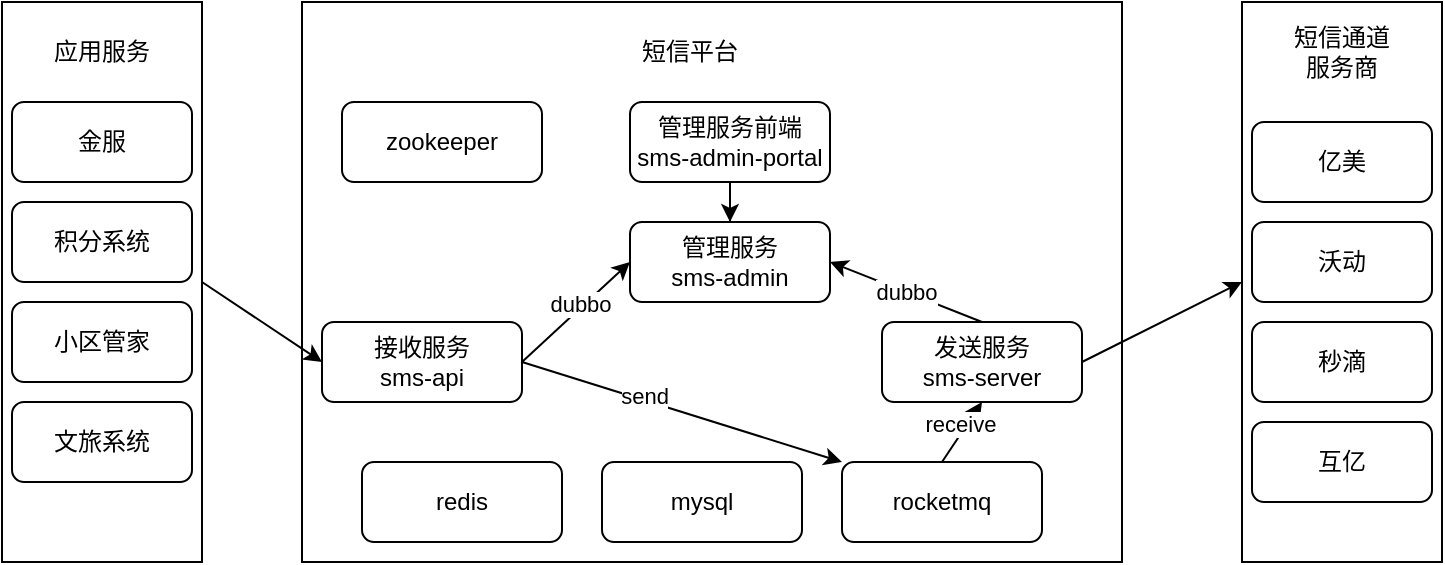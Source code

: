 <mxfile version="20.8.1" type="github">
  <diagram id="c9iqwaSZSdr41dfT_dBc" name="第 1 页">
    <mxGraphModel dx="863" dy="584" grid="1" gridSize="10" guides="1" tooltips="1" connect="1" arrows="1" fold="1" page="1" pageScale="1" pageWidth="827" pageHeight="1169" math="0" shadow="0">
      <root>
        <mxCell id="0" />
        <mxCell id="1" parent="0" />
        <mxCell id="QcCqp50l1s5BhglePW6Y-2" value="&lt;div style=&quot;&quot;&gt;&lt;br&gt;&lt;/div&gt;" style="rounded=0;whiteSpace=wrap;html=1;align=center;" parent="1" vertex="1">
          <mxGeometry x="40" y="250" width="100" height="280" as="geometry" />
        </mxCell>
        <mxCell id="QcCqp50l1s5BhglePW6Y-3" value="" style="rounded=0;whiteSpace=wrap;html=1;" parent="1" vertex="1">
          <mxGeometry x="190" y="250" width="410" height="280" as="geometry" />
        </mxCell>
        <mxCell id="QcCqp50l1s5BhglePW6Y-4" value="应用服务" style="text;html=1;strokeColor=none;fillColor=none;align=center;verticalAlign=middle;whiteSpace=wrap;rounded=0;" parent="1" vertex="1">
          <mxGeometry x="60" y="260" width="60" height="30" as="geometry" />
        </mxCell>
        <mxCell id="QcCqp50l1s5BhglePW6Y-5" value="短信平台" style="text;html=1;strokeColor=none;fillColor=none;align=center;verticalAlign=middle;whiteSpace=wrap;rounded=0;" parent="1" vertex="1">
          <mxGeometry x="354" y="260" width="60" height="30" as="geometry" />
        </mxCell>
        <mxCell id="QcCqp50l1s5BhglePW6Y-6" value="&lt;div style=&quot;&quot;&gt;&lt;br&gt;&lt;/div&gt;" style="rounded=0;whiteSpace=wrap;html=1;align=center;" parent="1" vertex="1">
          <mxGeometry x="660" y="250" width="100" height="280" as="geometry" />
        </mxCell>
        <mxCell id="QcCqp50l1s5BhglePW6Y-7" value="短信通道服务商" style="text;html=1;strokeColor=none;fillColor=none;align=center;verticalAlign=middle;whiteSpace=wrap;rounded=0;" parent="1" vertex="1">
          <mxGeometry x="680" y="260" width="60" height="30" as="geometry" />
        </mxCell>
        <mxCell id="QcCqp50l1s5BhglePW6Y-10" value="金服" style="rounded=1;whiteSpace=wrap;html=1;" parent="1" vertex="1">
          <mxGeometry x="45" y="300" width="90" height="40" as="geometry" />
        </mxCell>
        <mxCell id="QcCqp50l1s5BhglePW6Y-11" value="积分系统" style="rounded=1;whiteSpace=wrap;html=1;" parent="1" vertex="1">
          <mxGeometry x="45" y="350" width="90" height="40" as="geometry" />
        </mxCell>
        <mxCell id="QcCqp50l1s5BhglePW6Y-12" value="小区管家" style="rounded=1;whiteSpace=wrap;html=1;" parent="1" vertex="1">
          <mxGeometry x="45" y="400" width="90" height="40" as="geometry" />
        </mxCell>
        <mxCell id="QcCqp50l1s5BhglePW6Y-13" value="文旅系统" style="rounded=1;whiteSpace=wrap;html=1;" parent="1" vertex="1">
          <mxGeometry x="45" y="450" width="90" height="40" as="geometry" />
        </mxCell>
        <mxCell id="QcCqp50l1s5BhglePW6Y-14" value="接收服务&lt;br&gt;sms-api" style="rounded=1;whiteSpace=wrap;html=1;" parent="1" vertex="1">
          <mxGeometry x="200" y="410" width="100" height="40" as="geometry" />
        </mxCell>
        <mxCell id="QcCqp50l1s5BhglePW6Y-15" value="发送服务&lt;br&gt;sms-server" style="rounded=1;whiteSpace=wrap;html=1;" parent="1" vertex="1">
          <mxGeometry x="480" y="410" width="100" height="40" as="geometry" />
        </mxCell>
        <mxCell id="QcCqp50l1s5BhglePW6Y-16" value="管理服务&lt;br&gt;sms-admin" style="rounded=1;whiteSpace=wrap;html=1;" parent="1" vertex="1">
          <mxGeometry x="354" y="360" width="100" height="40" as="geometry" />
        </mxCell>
        <mxCell id="QcCqp50l1s5BhglePW6Y-17" value="管理服务前端&lt;br&gt;sms-admin-portal" style="rounded=1;whiteSpace=wrap;html=1;" parent="1" vertex="1">
          <mxGeometry x="354" y="300" width="100" height="40" as="geometry" />
        </mxCell>
        <mxCell id="QcCqp50l1s5BhglePW6Y-18" value="redis" style="rounded=1;whiteSpace=wrap;html=1;" parent="1" vertex="1">
          <mxGeometry x="220" y="480" width="100" height="40" as="geometry" />
        </mxCell>
        <mxCell id="QcCqp50l1s5BhglePW6Y-19" value="mysql" style="rounded=1;whiteSpace=wrap;html=1;" parent="1" vertex="1">
          <mxGeometry x="340" y="480" width="100" height="40" as="geometry" />
        </mxCell>
        <mxCell id="QcCqp50l1s5BhglePW6Y-20" value="rocketmq" style="rounded=1;whiteSpace=wrap;html=1;" parent="1" vertex="1">
          <mxGeometry x="460" y="480" width="100" height="40" as="geometry" />
        </mxCell>
        <mxCell id="QcCqp50l1s5BhglePW6Y-21" value="zookeeper" style="rounded=1;whiteSpace=wrap;html=1;" parent="1" vertex="1">
          <mxGeometry x="210" y="300" width="100" height="40" as="geometry" />
        </mxCell>
        <mxCell id="QcCqp50l1s5BhglePW6Y-23" value="亿美" style="rounded=1;whiteSpace=wrap;html=1;" parent="1" vertex="1">
          <mxGeometry x="665" y="310" width="90" height="40" as="geometry" />
        </mxCell>
        <mxCell id="QcCqp50l1s5BhglePW6Y-24" value="沃动" style="rounded=1;whiteSpace=wrap;html=1;" parent="1" vertex="1">
          <mxGeometry x="665" y="360" width="90" height="40" as="geometry" />
        </mxCell>
        <mxCell id="QcCqp50l1s5BhglePW6Y-25" value="秒滴" style="rounded=1;whiteSpace=wrap;html=1;" parent="1" vertex="1">
          <mxGeometry x="665" y="410" width="90" height="40" as="geometry" />
        </mxCell>
        <mxCell id="QcCqp50l1s5BhglePW6Y-26" value="互亿" style="rounded=1;whiteSpace=wrap;html=1;" parent="1" vertex="1">
          <mxGeometry x="665" y="460" width="90" height="40" as="geometry" />
        </mxCell>
        <mxCell id="QcCqp50l1s5BhglePW6Y-27" value="" style="endArrow=classic;html=1;rounded=0;exitX=1;exitY=0.5;exitDx=0;exitDy=0;entryX=0;entryY=0.5;entryDx=0;entryDy=0;" parent="1" source="QcCqp50l1s5BhglePW6Y-15" target="QcCqp50l1s5BhglePW6Y-6" edge="1">
          <mxGeometry width="50" height="50" relative="1" as="geometry">
            <mxPoint x="740" y="460" as="sourcePoint" />
            <mxPoint x="790" y="410" as="targetPoint" />
          </mxGeometry>
        </mxCell>
        <mxCell id="QcCqp50l1s5BhglePW6Y-28" value="" style="endArrow=classic;html=1;rounded=0;exitX=1;exitY=0.5;exitDx=0;exitDy=0;entryX=0;entryY=0.5;entryDx=0;entryDy=0;" parent="1" source="QcCqp50l1s5BhglePW6Y-2" target="QcCqp50l1s5BhglePW6Y-14" edge="1">
          <mxGeometry width="50" height="50" relative="1" as="geometry">
            <mxPoint x="310" y="460" as="sourcePoint" />
            <mxPoint x="360" y="410" as="targetPoint" />
          </mxGeometry>
        </mxCell>
        <mxCell id="QcCqp50l1s5BhglePW6Y-29" value="" style="endArrow=classic;html=1;rounded=0;exitX=1;exitY=0.5;exitDx=0;exitDy=0;entryX=0;entryY=0.5;entryDx=0;entryDy=0;" parent="1" source="QcCqp50l1s5BhglePW6Y-14" target="QcCqp50l1s5BhglePW6Y-16" edge="1">
          <mxGeometry width="50" height="50" relative="1" as="geometry">
            <mxPoint x="310" y="460" as="sourcePoint" />
            <mxPoint x="360" y="410" as="targetPoint" />
          </mxGeometry>
        </mxCell>
        <mxCell id="QcCqp50l1s5BhglePW6Y-35" value="dubbo" style="edgeLabel;html=1;align=center;verticalAlign=middle;resizable=0;points=[];" parent="QcCqp50l1s5BhglePW6Y-29" vertex="1" connectable="0">
          <mxGeometry x="0.114" y="2" relative="1" as="geometry">
            <mxPoint as="offset" />
          </mxGeometry>
        </mxCell>
        <mxCell id="QcCqp50l1s5BhglePW6Y-30" value="" style="endArrow=classic;html=1;rounded=0;exitX=1;exitY=0.5;exitDx=0;exitDy=0;entryX=0;entryY=0;entryDx=0;entryDy=0;" parent="1" source="QcCqp50l1s5BhglePW6Y-14" target="QcCqp50l1s5BhglePW6Y-20" edge="1">
          <mxGeometry width="50" height="50" relative="1" as="geometry">
            <mxPoint x="310" y="440" as="sourcePoint" />
            <mxPoint x="369" y="410" as="targetPoint" />
          </mxGeometry>
        </mxCell>
        <mxCell id="QcCqp50l1s5BhglePW6Y-39" value="send" style="edgeLabel;html=1;align=center;verticalAlign=middle;resizable=0;points=[];" parent="QcCqp50l1s5BhglePW6Y-30" vertex="1" connectable="0">
          <mxGeometry x="-0.256" y="2" relative="1" as="geometry">
            <mxPoint as="offset" />
          </mxGeometry>
        </mxCell>
        <mxCell id="QcCqp50l1s5BhglePW6Y-33" value="" style="endArrow=classic;html=1;rounded=0;exitX=0.5;exitY=0;exitDx=0;exitDy=0;" parent="1" source="QcCqp50l1s5BhglePW6Y-16" edge="1">
          <mxGeometry width="50" height="50" relative="1" as="geometry">
            <mxPoint x="310" y="460" as="sourcePoint" />
            <mxPoint x="404" y="360" as="targetPoint" />
            <Array as="points">
              <mxPoint x="404" y="340" />
            </Array>
          </mxGeometry>
        </mxCell>
        <mxCell id="QcCqp50l1s5BhglePW6Y-36" value="" style="endArrow=classic;html=1;rounded=0;entryX=0.5;entryY=1;entryDx=0;entryDy=0;" parent="1" target="QcCqp50l1s5BhglePW6Y-15" edge="1">
          <mxGeometry width="50" height="50" relative="1" as="geometry">
            <mxPoint x="510" y="480" as="sourcePoint" />
            <mxPoint x="560" y="430" as="targetPoint" />
          </mxGeometry>
        </mxCell>
        <mxCell id="QcCqp50l1s5BhglePW6Y-40" value="receive" style="edgeLabel;html=1;align=center;verticalAlign=middle;resizable=0;points=[];" parent="QcCqp50l1s5BhglePW6Y-36" vertex="1" connectable="0">
          <mxGeometry x="0.077" y="3" relative="1" as="geometry">
            <mxPoint y="-1" as="offset" />
          </mxGeometry>
        </mxCell>
        <mxCell id="QcCqp50l1s5BhglePW6Y-38" value="dubbo" style="endArrow=classic;html=1;rounded=0;entryX=1;entryY=0.5;entryDx=0;entryDy=0;" parent="1" target="QcCqp50l1s5BhglePW6Y-16" edge="1">
          <mxGeometry width="50" height="50" relative="1" as="geometry">
            <mxPoint x="530" y="410" as="sourcePoint" />
            <mxPoint x="580" y="360" as="targetPoint" />
          </mxGeometry>
        </mxCell>
      </root>
    </mxGraphModel>
  </diagram>
</mxfile>
